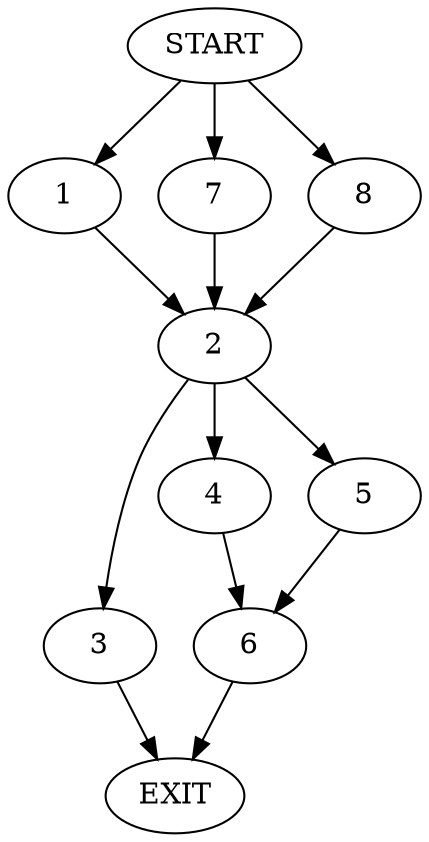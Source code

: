 digraph {
0 [label="START"]
9 [label="EXIT"]
0 -> 1
1 -> 2
2 -> 3
2 -> 4
2 -> 5
4 -> 6
6 -> 9
0 -> 7
7 -> 2
5 -> 6
0 -> 8
8 -> 2
3 -> 9
}
